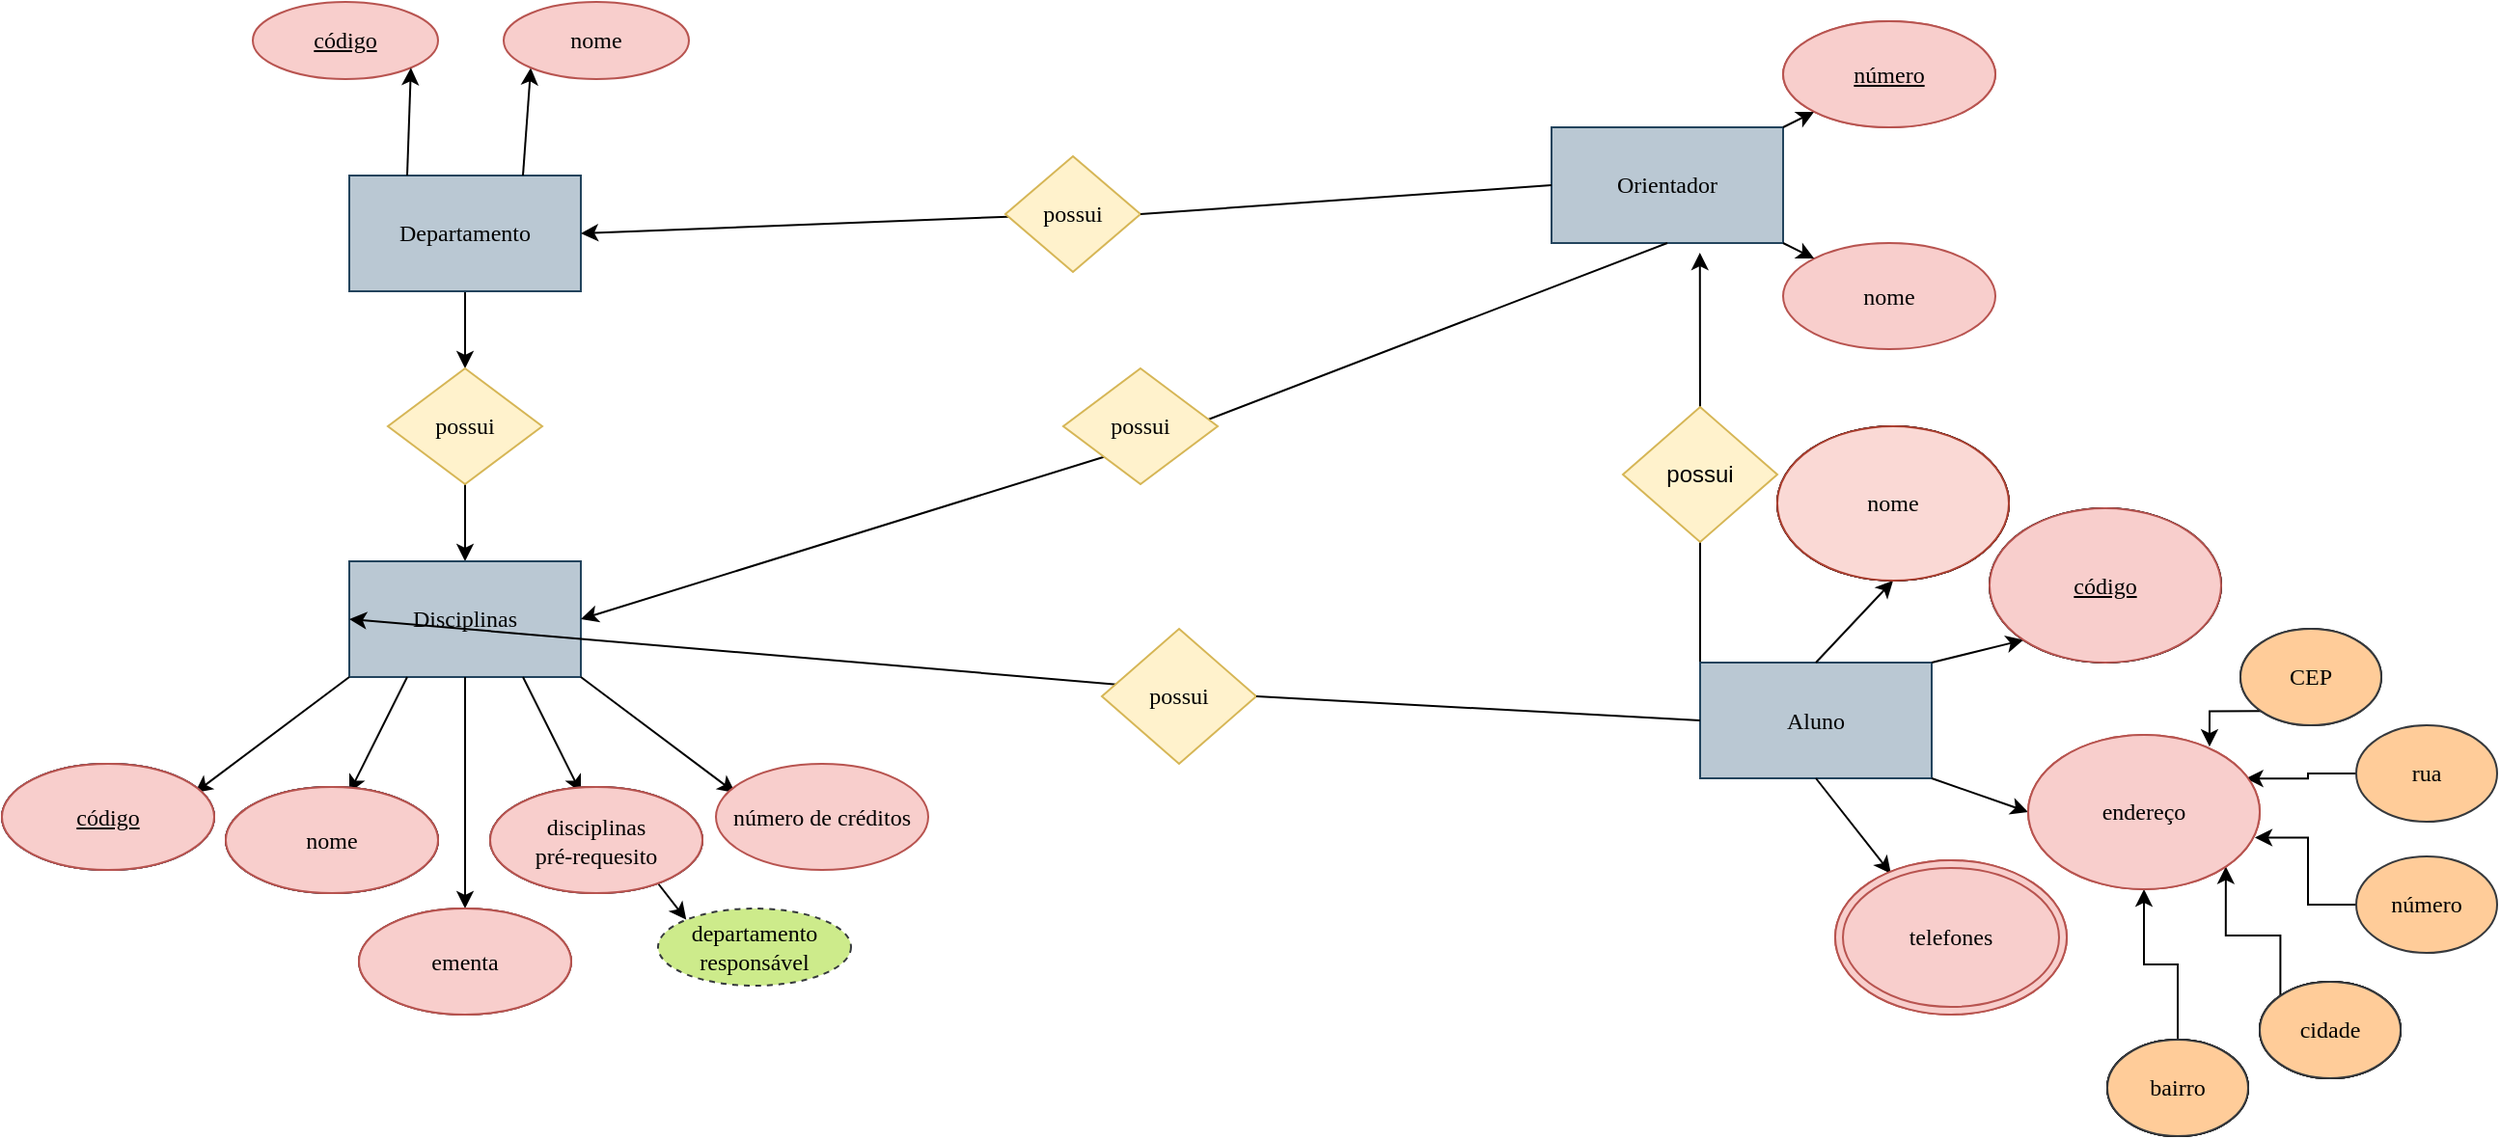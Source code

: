 <mxfile version="20.2.7" type="github">
  <diagram id="hvFaQ4It_nXY21TEeIT9" name="Página-1">
    <mxGraphModel dx="2053" dy="1225" grid="1" gridSize="10" guides="1" tooltips="1" connect="1" arrows="1" fold="1" page="1" pageScale="1" pageWidth="827" pageHeight="1169" math="0" shadow="0">
      <root>
        <mxCell id="0" />
        <mxCell id="1" parent="0" />
        <mxCell id="cX062KS2rVjkSc14tI30-100" value="nome" style="ellipse;whiteSpace=wrap;html=1;fontFamily=Lucida Console;fillColor=#f8cecc;strokeColor=#b85450;" vertex="1" parent="1">
          <mxGeometry x="1100" y="370" width="120" height="80" as="geometry" />
        </mxCell>
        <mxCell id="cX062KS2rVjkSc14tI30-14" value="" style="edgeStyle=orthogonalEdgeStyle;rounded=0;orthogonalLoop=1;jettySize=auto;html=1;fontFamily=Lucida Console;" edge="1" parent="1" source="cX062KS2rVjkSc14tI30-1" target="cX062KS2rVjkSc14tI30-13">
          <mxGeometry relative="1" as="geometry" />
        </mxCell>
        <mxCell id="cX062KS2rVjkSc14tI30-1" value="Departamento" style="rounded=0;whiteSpace=wrap;html=1;fillColor=#bac8d3;strokeColor=#23445d;fontFamily=Lucida Console;" vertex="1" parent="1">
          <mxGeometry x="360" y="240" width="120" height="60" as="geometry" />
        </mxCell>
        <mxCell id="cX062KS2rVjkSc14tI30-5" value="código" style="ellipse;whiteSpace=wrap;html=1;align=center;fontStyle=4;fontFamily=Lucida Console;fillColor=#f8cecc;strokeColor=#b85450;" vertex="1" parent="1">
          <mxGeometry x="310" y="150" width="96" height="40" as="geometry" />
        </mxCell>
        <mxCell id="cX062KS2rVjkSc14tI30-7" value="" style="endArrow=classic;html=1;rounded=0;fontFamily=Lucida Console;entryX=0;entryY=1;entryDx=0;entryDy=0;" edge="1" parent="1" target="cX062KS2rVjkSc14tI30-9">
          <mxGeometry width="50" height="50" relative="1" as="geometry">
            <mxPoint x="450" y="240" as="sourcePoint" />
            <mxPoint x="470" y="180" as="targetPoint" />
            <Array as="points" />
          </mxGeometry>
        </mxCell>
        <mxCell id="cX062KS2rVjkSc14tI30-9" value="nome" style="ellipse;whiteSpace=wrap;html=1;fontFamily=Lucida Console;fillColor=#f8cecc;strokeColor=#b85450;rounded=0;" vertex="1" parent="1">
          <mxGeometry x="440" y="150" width="96" height="40" as="geometry" />
        </mxCell>
        <mxCell id="cX062KS2rVjkSc14tI30-16" value="" style="edgeStyle=orthogonalEdgeStyle;rounded=0;orthogonalLoop=1;jettySize=auto;html=1;fontFamily=Lucida Console;" edge="1" parent="1" source="cX062KS2rVjkSc14tI30-13" target="cX062KS2rVjkSc14tI30-15">
          <mxGeometry relative="1" as="geometry" />
        </mxCell>
        <mxCell id="cX062KS2rVjkSc14tI30-13" value="possui" style="rhombus;whiteSpace=wrap;html=1;fontFamily=Lucida Console;fillColor=#fff2cc;strokeColor=#d6b656;rounded=0;" vertex="1" parent="1">
          <mxGeometry x="380" y="340" width="80" height="60" as="geometry" />
        </mxCell>
        <mxCell id="cX062KS2rVjkSc14tI30-15" value="Disciplinas" style="whiteSpace=wrap;html=1;fontFamily=Lucida Console;fillColor=#bac8d3;strokeColor=#23445d;rounded=0;" vertex="1" parent="1">
          <mxGeometry x="360" y="440" width="120" height="60" as="geometry" />
        </mxCell>
        <mxCell id="cX062KS2rVjkSc14tI30-17" value="" style="endArrow=classic;html=1;rounded=0;fontFamily=Lucida Console;exitX=0.75;exitY=1;exitDx=0;exitDy=0;" edge="1" parent="1" source="cX062KS2rVjkSc14tI30-15">
          <mxGeometry width="50" height="50" relative="1" as="geometry">
            <mxPoint x="474" y="470" as="sourcePoint" />
            <mxPoint x="480" y="560" as="targetPoint" />
          </mxGeometry>
        </mxCell>
        <mxCell id="cX062KS2rVjkSc14tI30-18" value="" style="endArrow=classic;html=1;rounded=0;fontFamily=Lucida Console;exitX=0.5;exitY=1;exitDx=0;exitDy=0;" edge="1" parent="1" source="cX062KS2rVjkSc14tI30-15">
          <mxGeometry width="50" height="50" relative="1" as="geometry">
            <mxPoint x="414" y="560" as="sourcePoint" />
            <mxPoint x="420" y="620" as="targetPoint" />
          </mxGeometry>
        </mxCell>
        <mxCell id="cX062KS2rVjkSc14tI30-19" value="" style="endArrow=classic;html=1;rounded=0;fontFamily=Lucida Console;exitX=0.25;exitY=1;exitDx=0;exitDy=0;" edge="1" parent="1" source="cX062KS2rVjkSc14tI30-15">
          <mxGeometry width="50" height="50" relative="1" as="geometry">
            <mxPoint x="340" y="585" as="sourcePoint" />
            <mxPoint x="360" y="560" as="targetPoint" />
          </mxGeometry>
        </mxCell>
        <mxCell id="cX062KS2rVjkSc14tI30-20" value="" style="endArrow=classic;html=1;rounded=0;fontFamily=Lucida Console;exitX=0;exitY=1;exitDx=0;exitDy=0;" edge="1" parent="1" source="cX062KS2rVjkSc14tI30-15">
          <mxGeometry width="50" height="50" relative="1" as="geometry">
            <mxPoint x="290" y="560" as="sourcePoint" />
            <mxPoint x="280" y="560" as="targetPoint" />
          </mxGeometry>
        </mxCell>
        <mxCell id="cX062KS2rVjkSc14tI30-21" value="" style="endArrow=classic;html=1;rounded=0;fontFamily=Lucida Console;exitX=1;exitY=1;exitDx=0;exitDy=0;" edge="1" parent="1" source="cX062KS2rVjkSc14tI30-15">
          <mxGeometry width="50" height="50" relative="1" as="geometry">
            <mxPoint x="240" y="470" as="sourcePoint" />
            <mxPoint x="560" y="560" as="targetPoint" />
          </mxGeometry>
        </mxCell>
        <mxCell id="cX062KS2rVjkSc14tI30-23" value="" style="endArrow=classic;html=1;rounded=0;fontFamily=Lucida Console;exitX=0.25;exitY=0;exitDx=0;exitDy=0;entryX=1;entryY=1;entryDx=0;entryDy=0;" edge="1" parent="1" source="cX062KS2rVjkSc14tI30-1" target="cX062KS2rVjkSc14tI30-5">
          <mxGeometry width="50" height="50" relative="1" as="geometry">
            <mxPoint x="360" y="240" as="sourcePoint" />
            <mxPoint x="410" y="190" as="targetPoint" />
          </mxGeometry>
        </mxCell>
        <mxCell id="cX062KS2rVjkSc14tI30-24" value="código" style="ellipse;whiteSpace=wrap;html=1;fontFamily=Lucida Console;fillColor=#bac8d3;strokeColor=#23445d;" vertex="1" parent="1">
          <mxGeometry x="180" y="545" width="110" height="55" as="geometry" />
        </mxCell>
        <mxCell id="cX062KS2rVjkSc14tI30-25" value="nome" style="ellipse;whiteSpace=wrap;html=1;fontFamily=Lucida Console;fillColor=#bac8d3;strokeColor=#23445d;" vertex="1" parent="1">
          <mxGeometry x="296" y="557" width="110" height="55" as="geometry" />
        </mxCell>
        <mxCell id="cX062KS2rVjkSc14tI30-26" value="ementa" style="ellipse;whiteSpace=wrap;html=1;fontFamily=Lucida Console;fillColor=#bac8d3;strokeColor=#23445d;" vertex="1" parent="1">
          <mxGeometry x="365" y="620" width="110" height="55" as="geometry" />
        </mxCell>
        <mxCell id="cX062KS2rVjkSc14tI30-27" value="disciplinas&lt;br&gt;pré-requesito" style="ellipse;whiteSpace=wrap;html=1;fontFamily=Lucida Console;fillColor=#bac8d3;strokeColor=#23445d;" vertex="1" parent="1">
          <mxGeometry x="433" y="557" width="110" height="55" as="geometry" />
        </mxCell>
        <mxCell id="cX062KS2rVjkSc14tI30-28" value="número de créditos" style="ellipse;whiteSpace=wrap;html=1;fontFamily=Lucida Console;fillColor=#f8cecc;strokeColor=#b85450;" vertex="1" parent="1">
          <mxGeometry x="550" y="545" width="110" height="55" as="geometry" />
        </mxCell>
        <mxCell id="cX062KS2rVjkSc14tI30-29" value="departamento responsável" style="ellipse;whiteSpace=wrap;html=1;align=center;dashed=1;fontFamily=Lucida Console;fillColor=#cdeb8b;strokeColor=#36393d;" vertex="1" parent="1">
          <mxGeometry x="520" y="620" width="100" height="40" as="geometry" />
        </mxCell>
        <mxCell id="cX062KS2rVjkSc14tI30-30" value="" style="endArrow=classic;html=1;rounded=0;fontFamily=Lucida Console;entryX=0;entryY=0;entryDx=0;entryDy=0;" edge="1" parent="1" target="cX062KS2rVjkSc14tI30-29">
          <mxGeometry width="50" height="50" relative="1" as="geometry">
            <mxPoint x="520" y="607" as="sourcePoint" />
            <mxPoint x="570" y="557" as="targetPoint" />
          </mxGeometry>
        </mxCell>
        <mxCell id="cX062KS2rVjkSc14tI30-31" value="Orientador" style="rounded=0;whiteSpace=wrap;html=1;fontFamily=Lucida Console;fillColor=#bac8d3;strokeColor=#23445d;" vertex="1" parent="1">
          <mxGeometry x="983" y="215" width="120" height="60" as="geometry" />
        </mxCell>
        <mxCell id="cX062KS2rVjkSc14tI30-36" value="número" style="ellipse;whiteSpace=wrap;html=1;align=center;fontStyle=4;fontFamily=Lucida Console;fillColor=#f8cecc;strokeColor=#b85450;" vertex="1" parent="1">
          <mxGeometry x="1103" y="160" width="110" height="55" as="geometry" />
        </mxCell>
        <mxCell id="cX062KS2rVjkSc14tI30-37" value="nome" style="ellipse;whiteSpace=wrap;html=1;fontFamily=Lucida Console;fillColor=#f8cecc;strokeColor=#b85450;" vertex="1" parent="1">
          <mxGeometry x="1103" y="275" width="110" height="55" as="geometry" />
        </mxCell>
        <mxCell id="cX062KS2rVjkSc14tI30-38" value="" style="endArrow=classic;html=1;rounded=0;fontFamily=Lucida Console;startArrow=none;" edge="1" parent="1" source="cX062KS2rVjkSc14tI30-52">
          <mxGeometry width="50" height="50" relative="1" as="geometry">
            <mxPoint x="640" y="270" as="sourcePoint" />
            <mxPoint x="480" y="270" as="targetPoint" />
          </mxGeometry>
        </mxCell>
        <mxCell id="cX062KS2rVjkSc14tI30-39" value="" style="endArrow=classic;html=1;rounded=0;fontFamily=Lucida Console;entryX=0;entryY=0;entryDx=0;entryDy=0;exitX=1;exitY=1;exitDx=0;exitDy=0;" edge="1" parent="1" source="cX062KS2rVjkSc14tI30-31" target="cX062KS2rVjkSc14tI30-37">
          <mxGeometry width="50" height="50" relative="1" as="geometry">
            <mxPoint x="983" y="215" as="sourcePoint" />
            <mxPoint x="1033" y="165" as="targetPoint" />
          </mxGeometry>
        </mxCell>
        <mxCell id="cX062KS2rVjkSc14tI30-40" value="" style="endArrow=classic;html=1;rounded=0;fontFamily=Lucida Console;entryX=1;entryY=0.5;entryDx=0;entryDy=0;exitX=0.5;exitY=1;exitDx=0;exitDy=0;" edge="1" parent="1" source="cX062KS2rVjkSc14tI30-31" target="cX062KS2rVjkSc14tI30-15">
          <mxGeometry width="50" height="50" relative="1" as="geometry">
            <mxPoint x="700" y="300" as="sourcePoint" />
            <mxPoint x="722.228" y="315.415" as="targetPoint" />
            <Array as="points">
              <mxPoint x="770" y="380" />
            </Array>
          </mxGeometry>
        </mxCell>
        <mxCell id="cX062KS2rVjkSc14tI30-41" value="" style="endArrow=classic;html=1;rounded=0;fontFamily=Lucida Console;entryX=0;entryY=1;entryDx=0;entryDy=0;" edge="1" parent="1" target="cX062KS2rVjkSc14tI30-36">
          <mxGeometry width="50" height="50" relative="1" as="geometry">
            <mxPoint x="1103" y="215" as="sourcePoint" />
            <mxPoint x="1123" y="195" as="targetPoint" />
          </mxGeometry>
        </mxCell>
        <mxCell id="cX062KS2rVjkSc14tI30-42" value="código" style="ellipse;whiteSpace=wrap;html=1;fontFamily=Lucida Console;fillColor=#bac8d3;strokeColor=#23445d;" vertex="1" parent="1">
          <mxGeometry x="180" y="545" width="110" height="55" as="geometry" />
        </mxCell>
        <mxCell id="cX062KS2rVjkSc14tI30-43" value="nome" style="ellipse;whiteSpace=wrap;html=1;fontFamily=Lucida Console;fillColor=#bac8d3;strokeColor=#23445d;" vertex="1" parent="1">
          <mxGeometry x="296" y="557" width="110" height="55" as="geometry" />
        </mxCell>
        <mxCell id="cX062KS2rVjkSc14tI30-44" value="código" style="ellipse;whiteSpace=wrap;html=1;fontFamily=Lucida Console;fillColor=#bac8d3;strokeColor=#23445d;" vertex="1" parent="1">
          <mxGeometry x="180" y="545" width="110" height="55" as="geometry" />
        </mxCell>
        <mxCell id="cX062KS2rVjkSc14tI30-45" value="nome" style="ellipse;whiteSpace=wrap;html=1;fontFamily=Lucida Console;fillColor=#bac8d3;strokeColor=#23445d;" vertex="1" parent="1">
          <mxGeometry x="296" y="557" width="110" height="55" as="geometry" />
        </mxCell>
        <mxCell id="cX062KS2rVjkSc14tI30-46" value="disciplinas&lt;br&gt;pré-requesito" style="ellipse;whiteSpace=wrap;html=1;fontFamily=Lucida Console;fillColor=#bac8d3;strokeColor=#23445d;" vertex="1" parent="1">
          <mxGeometry x="433" y="557" width="110" height="55" as="geometry" />
        </mxCell>
        <mxCell id="cX062KS2rVjkSc14tI30-47" value="código" style="ellipse;whiteSpace=wrap;html=1;align=center;fontStyle=4;fontFamily=Lucida Console;fillColor=#f8cecc;strokeColor=#b85450;" vertex="1" parent="1">
          <mxGeometry x="180" y="545" width="110" height="55" as="geometry" />
        </mxCell>
        <mxCell id="cX062KS2rVjkSc14tI30-48" value="nome" style="ellipse;whiteSpace=wrap;html=1;fontFamily=Lucida Console;fillColor=#fad9d5;strokeColor=#ae4132;" vertex="1" parent="1">
          <mxGeometry x="296" y="557" width="110" height="55" as="geometry" />
        </mxCell>
        <mxCell id="cX062KS2rVjkSc14tI30-49" value="disciplinas&lt;br&gt;pré-requesito" style="ellipse;whiteSpace=wrap;html=1;fontFamily=Lucida Console;fillColor=#fad9d5;strokeColor=#ae4132;" vertex="1" parent="1">
          <mxGeometry x="433" y="557" width="110" height="55" as="geometry" />
        </mxCell>
        <mxCell id="cX062KS2rVjkSc14tI30-50" value="ementa" style="ellipse;whiteSpace=wrap;html=1;fontFamily=Lucida Console;fillColor=#fad9d5;strokeColor=#ae4132;" vertex="1" parent="1">
          <mxGeometry x="365" y="620" width="110" height="55" as="geometry" />
        </mxCell>
        <mxCell id="cX062KS2rVjkSc14tI30-126" style="edgeStyle=orthogonalEdgeStyle;rounded=0;orthogonalLoop=1;jettySize=auto;html=1;exitX=0;exitY=0;exitDx=0;exitDy=0;fontFamily=Helvetica;fontSize=12;fontColor=default;" edge="1" parent="1" source="cX062KS2rVjkSc14tI30-51">
          <mxGeometry relative="1" as="geometry">
            <mxPoint x="1059.882" y="280" as="targetPoint" />
            <Array as="points">
              <mxPoint x="1060" y="390" />
              <mxPoint x="1060" y="390" />
            </Array>
          </mxGeometry>
        </mxCell>
        <mxCell id="cX062KS2rVjkSc14tI30-51" value="Aluno" style="rounded=0;whiteSpace=wrap;html=1;fontFamily=Lucida Console;fillColor=#bac8d3;strokeColor=#23445d;" vertex="1" parent="1">
          <mxGeometry x="1060" y="492.5" width="120" height="60" as="geometry" />
        </mxCell>
        <mxCell id="cX062KS2rVjkSc14tI30-52" value="possui" style="rhombus;whiteSpace=wrap;html=1;fontFamily=Lucida Console;fillColor=#fff2cc;strokeColor=#d6b656;" vertex="1" parent="1">
          <mxGeometry x="700" y="230" width="70" height="60" as="geometry" />
        </mxCell>
        <mxCell id="cX062KS2rVjkSc14tI30-53" value="" style="endArrow=none;html=1;rounded=0;fontFamily=Lucida Console;entryX=1;entryY=0.5;entryDx=0;entryDy=0;" edge="1" parent="1" target="cX062KS2rVjkSc14tI30-52">
          <mxGeometry width="50" height="50" relative="1" as="geometry">
            <mxPoint x="983" y="245" as="sourcePoint" />
            <mxPoint x="943" y="245" as="targetPoint" />
          </mxGeometry>
        </mxCell>
        <mxCell id="cX062KS2rVjkSc14tI30-54" value="possui" style="rhombus;whiteSpace=wrap;html=1;fontFamily=Lucida Console;fillColor=#fff2cc;strokeColor=#d6b656;" vertex="1" parent="1">
          <mxGeometry x="730" y="340" width="80" height="60" as="geometry" />
        </mxCell>
        <mxCell id="cX062KS2rVjkSc14tI30-55" value="" style="endArrow=classic;html=1;rounded=0;fontFamily=Lucida Console;entryX=0;entryY=0.5;entryDx=0;entryDy=0;exitX=1;exitY=0.5;exitDx=0;exitDy=0;startArrow=none;" edge="1" parent="1" source="cX062KS2rVjkSc14tI30-92" target="cX062KS2rVjkSc14tI30-15">
          <mxGeometry width="50" height="50" relative="1" as="geometry">
            <mxPoint x="220" y="400" as="sourcePoint" />
            <mxPoint x="270" y="350" as="targetPoint" />
          </mxGeometry>
        </mxCell>
        <mxCell id="cX062KS2rVjkSc14tI30-56" value="" style="ellipse;whiteSpace=wrap;html=1;fontFamily=Lucida Console;" vertex="1" parent="1">
          <mxGeometry x="1100" y="370" width="120" height="80" as="geometry" />
        </mxCell>
        <mxCell id="cX062KS2rVjkSc14tI30-57" value="" style="ellipse;whiteSpace=wrap;html=1;fontFamily=Lucida Console;" vertex="1" parent="1">
          <mxGeometry x="1210" y="412.5" width="120" height="80" as="geometry" />
        </mxCell>
        <mxCell id="cX062KS2rVjkSc14tI30-59" value="endereço" style="ellipse;whiteSpace=wrap;html=1;fontFamily=Lucida Console;fillColor=#fad9d5;strokeColor=#ae4132;" vertex="1" parent="1">
          <mxGeometry x="1230" y="530" width="120" height="80" as="geometry" />
        </mxCell>
        <mxCell id="cX062KS2rVjkSc14tI30-60" value="" style="endArrow=classic;html=1;rounded=0;fontFamily=Lucida Console;exitX=1;exitY=1;exitDx=0;exitDy=0;entryX=0;entryY=0.5;entryDx=0;entryDy=0;" edge="1" parent="1" source="cX062KS2rVjkSc14tI30-51" target="cX062KS2rVjkSc14tI30-99">
          <mxGeometry width="50" height="50" relative="1" as="geometry">
            <mxPoint x="1560" y="582.5" as="sourcePoint" />
            <mxPoint x="1230" y="572.5" as="targetPoint" />
          </mxGeometry>
        </mxCell>
        <mxCell id="cX062KS2rVjkSc14tI30-61" value="" style="endArrow=classic;html=1;rounded=0;fontFamily=Lucida Console;entryX=0;entryY=1;entryDx=0;entryDy=0;exitX=1;exitY=0;exitDx=0;exitDy=0;" edge="1" parent="1" source="cX062KS2rVjkSc14tI30-51" target="cX062KS2rVjkSc14tI30-67">
          <mxGeometry width="50" height="50" relative="1" as="geometry">
            <mxPoint x="1340" y="482.5" as="sourcePoint" />
            <mxPoint x="1390" y="432.5" as="targetPoint" />
            <Array as="points" />
          </mxGeometry>
        </mxCell>
        <mxCell id="cX062KS2rVjkSc14tI30-62" value="" style="endArrow=classic;html=1;rounded=0;fontFamily=Lucida Console;entryX=0.5;entryY=1;entryDx=0;entryDy=0;" edge="1" parent="1" target="cX062KS2rVjkSc14tI30-56">
          <mxGeometry width="50" height="50" relative="1" as="geometry">
            <mxPoint x="1120" y="492.5" as="sourcePoint" />
            <mxPoint x="1170" y="442.5" as="targetPoint" />
          </mxGeometry>
        </mxCell>
        <mxCell id="cX062KS2rVjkSc14tI30-63" value="" style="endArrow=classic;html=1;rounded=0;fontFamily=Lucida Console;entryX=0.241;entryY=0.087;entryDx=0;entryDy=0;entryPerimeter=0;" edge="1" parent="1" target="cX062KS2rVjkSc14tI30-101">
          <mxGeometry width="50" height="50" relative="1" as="geometry">
            <mxPoint x="1120" y="552.5" as="sourcePoint" />
            <mxPoint x="1130" y="572.5" as="targetPoint" />
          </mxGeometry>
        </mxCell>
        <mxCell id="cX062KS2rVjkSc14tI30-64" value="" style="ellipse;whiteSpace=wrap;html=1;fontFamily=Lucida Console;" vertex="1" parent="1">
          <mxGeometry x="1100" y="370" width="120" height="80" as="geometry" />
        </mxCell>
        <mxCell id="cX062KS2rVjkSc14tI30-65" value="" style="ellipse;whiteSpace=wrap;html=1;fontFamily=Lucida Console;" vertex="1" parent="1">
          <mxGeometry x="1210" y="412.5" width="120" height="80" as="geometry" />
        </mxCell>
        <mxCell id="cX062KS2rVjkSc14tI30-66" value="nome" style="ellipse;whiteSpace=wrap;html=1;fontFamily=Lucida Console;fillColor=#fad9d5;strokeColor=#ae4132;" vertex="1" parent="1">
          <mxGeometry x="1100" y="370" width="120" height="80" as="geometry" />
        </mxCell>
        <mxCell id="cX062KS2rVjkSc14tI30-67" value="código" style="ellipse;whiteSpace=wrap;html=1;align=center;fontStyle=4;fontFamily=Lucida Console;fillColor=#f8cecc;strokeColor=#b85450;" vertex="1" parent="1">
          <mxGeometry x="1210" y="412.5" width="120" height="80" as="geometry" />
        </mxCell>
        <mxCell id="cX062KS2rVjkSc14tI30-68" value="telefones" style="ellipse;shape=doubleEllipse;whiteSpace=wrap;html=1;fontFamily=Lucida Console;fillColor=#fad9d5;strokeColor=#ae4132;" vertex="1" parent="1">
          <mxGeometry x="1130" y="595" width="120" height="80" as="geometry" />
        </mxCell>
        <mxCell id="cX062KS2rVjkSc14tI30-69" value="" style="ellipse;whiteSpace=wrap;html=1;fontFamily=Lucida Console;" vertex="1" parent="1">
          <mxGeometry x="1350" y="658" width="73" height="50" as="geometry" />
        </mxCell>
        <mxCell id="cX062KS2rVjkSc14tI30-73" value="" style="ellipse;whiteSpace=wrap;html=1;fontFamily=Lucida Console;" vertex="1" parent="1">
          <mxGeometry x="1340" y="475" width="73" height="50" as="geometry" />
        </mxCell>
        <mxCell id="cX062KS2rVjkSc14tI30-74" value="" style="ellipse;whiteSpace=wrap;html=1;fontFamily=Lucida Console;" vertex="1" parent="1">
          <mxGeometry x="1271" y="688" width="73" height="50" as="geometry" />
        </mxCell>
        <mxCell id="cX062KS2rVjkSc14tI30-123" style="edgeStyle=orthogonalEdgeStyle;rounded=0;orthogonalLoop=1;jettySize=auto;html=1;exitX=0;exitY=0.5;exitDx=0;exitDy=0;entryX=0.94;entryY=0.282;entryDx=0;entryDy=0;entryPerimeter=0;fontFamily=Helvetica;fontSize=12;fontColor=default;" edge="1" parent="1" source="cX062KS2rVjkSc14tI30-75" target="cX062KS2rVjkSc14tI30-99">
          <mxGeometry relative="1" as="geometry" />
        </mxCell>
        <mxCell id="cX062KS2rVjkSc14tI30-75" value="rua" style="ellipse;whiteSpace=wrap;html=1;fontFamily=Lucida Console;fillColor=#ffcc99;strokeColor=#36393d;" vertex="1" parent="1">
          <mxGeometry x="1400" y="525" width="73" height="50" as="geometry" />
        </mxCell>
        <mxCell id="cX062KS2rVjkSc14tI30-122" style="edgeStyle=orthogonalEdgeStyle;rounded=0;orthogonalLoop=1;jettySize=auto;html=1;exitX=0;exitY=0.5;exitDx=0;exitDy=0;entryX=0.979;entryY=0.665;entryDx=0;entryDy=0;entryPerimeter=0;fontFamily=Helvetica;fontSize=12;fontColor=default;" edge="1" parent="1" source="cX062KS2rVjkSc14tI30-76" target="cX062KS2rVjkSc14tI30-99">
          <mxGeometry relative="1" as="geometry" />
        </mxCell>
        <mxCell id="cX062KS2rVjkSc14tI30-76" value="número" style="ellipse;whiteSpace=wrap;html=1;fontFamily=Lucida Console;fillColor=#ffcc99;strokeColor=#36393d;" vertex="1" parent="1">
          <mxGeometry x="1400" y="593" width="73" height="50" as="geometry" />
        </mxCell>
        <mxCell id="cX062KS2rVjkSc14tI30-85" value="" style="ellipse;whiteSpace=wrap;html=1;fontFamily=Lucida Console;" vertex="1" parent="1">
          <mxGeometry x="1350" y="658" width="73" height="50" as="geometry" />
        </mxCell>
        <mxCell id="cX062KS2rVjkSc14tI30-86" value="" style="ellipse;whiteSpace=wrap;html=1;fontFamily=Lucida Console;" vertex="1" parent="1">
          <mxGeometry x="1271" y="688" width="73" height="50" as="geometry" />
        </mxCell>
        <mxCell id="cX062KS2rVjkSc14tI30-87" value="" style="ellipse;whiteSpace=wrap;html=1;fontFamily=Lucida Console;" vertex="1" parent="1">
          <mxGeometry x="1350" y="658" width="73" height="50" as="geometry" />
        </mxCell>
        <mxCell id="cX062KS2rVjkSc14tI30-88" value="" style="ellipse;whiteSpace=wrap;html=1;fontFamily=Lucida Console;" vertex="1" parent="1">
          <mxGeometry x="1271" y="688" width="73" height="50" as="geometry" />
        </mxCell>
        <mxCell id="cX062KS2rVjkSc14tI30-118" style="edgeStyle=orthogonalEdgeStyle;rounded=0;orthogonalLoop=1;jettySize=auto;html=1;exitX=0;exitY=0;exitDx=0;exitDy=0;entryX=1;entryY=1;entryDx=0;entryDy=0;fontFamily=Helvetica;fontSize=12;fontColor=default;" edge="1" parent="1" source="cX062KS2rVjkSc14tI30-89" target="cX062KS2rVjkSc14tI30-99">
          <mxGeometry relative="1" as="geometry" />
        </mxCell>
        <mxCell id="cX062KS2rVjkSc14tI30-89" value="cidade" style="ellipse;whiteSpace=wrap;html=1;fontFamily=Lucida Console;fillColor=#ffcc99;strokeColor=#36393d;" vertex="1" parent="1">
          <mxGeometry x="1350" y="658" width="73" height="50" as="geometry" />
        </mxCell>
        <mxCell id="cX062KS2rVjkSc14tI30-117" style="edgeStyle=orthogonalEdgeStyle;rounded=0;orthogonalLoop=1;jettySize=auto;html=1;exitX=0.5;exitY=0;exitDx=0;exitDy=0;entryX=0.5;entryY=1;entryDx=0;entryDy=0;fontFamily=Helvetica;fontSize=12;fontColor=default;" edge="1" parent="1" source="cX062KS2rVjkSc14tI30-90" target="cX062KS2rVjkSc14tI30-99">
          <mxGeometry relative="1" as="geometry" />
        </mxCell>
        <mxCell id="cX062KS2rVjkSc14tI30-90" value="bairro" style="ellipse;whiteSpace=wrap;html=1;fontFamily=Lucida Console;fillColor=#ffcc99;strokeColor=#36393d;" vertex="1" parent="1">
          <mxGeometry x="1271" y="688" width="73" height="50" as="geometry" />
        </mxCell>
        <mxCell id="cX062KS2rVjkSc14tI30-125" style="edgeStyle=orthogonalEdgeStyle;rounded=0;orthogonalLoop=1;jettySize=auto;html=1;exitX=0;exitY=1;exitDx=0;exitDy=0;entryX=0.783;entryY=0.076;entryDx=0;entryDy=0;entryPerimeter=0;fontFamily=Helvetica;fontSize=12;fontColor=default;" edge="1" parent="1" source="cX062KS2rVjkSc14tI30-91" target="cX062KS2rVjkSc14tI30-99">
          <mxGeometry relative="1" as="geometry" />
        </mxCell>
        <mxCell id="cX062KS2rVjkSc14tI30-91" value="CEP" style="ellipse;whiteSpace=wrap;html=1;fontFamily=Lucida Console;fillColor=#ffcc99;strokeColor=#36393d;" vertex="1" parent="1">
          <mxGeometry x="1340" y="475" width="73" height="50" as="geometry" />
        </mxCell>
        <mxCell id="cX062KS2rVjkSc14tI30-92" value="possui" style="rhombus;whiteSpace=wrap;html=1;fontFamily=Lucida Console;fillColor=#fff2cc;strokeColor=#d6b656;" vertex="1" parent="1">
          <mxGeometry x="750" y="475" width="80" height="70" as="geometry" />
        </mxCell>
        <mxCell id="cX062KS2rVjkSc14tI30-93" value="" style="endArrow=none;html=1;rounded=0;fontFamily=Lucida Console;entryX=1;entryY=0.5;entryDx=0;entryDy=0;exitX=0;exitY=0.5;exitDx=0;exitDy=0;" edge="1" parent="1" source="cX062KS2rVjkSc14tI30-51" target="cX062KS2rVjkSc14tI30-92">
          <mxGeometry width="50" height="50" relative="1" as="geometry">
            <mxPoint x="890" y="560" as="sourcePoint" />
            <mxPoint x="360" y="470" as="targetPoint" />
          </mxGeometry>
        </mxCell>
        <mxCell id="cX062KS2rVjkSc14tI30-98" value="número" style="ellipse;whiteSpace=wrap;html=1;align=center;fontStyle=4;fontFamily=Lucida Console;fillColor=#f8cecc;strokeColor=#b85450;" vertex="1" parent="1">
          <mxGeometry x="1103" y="160" width="110" height="55" as="geometry" />
        </mxCell>
        <mxCell id="cX062KS2rVjkSc14tI30-99" value="endereço" style="ellipse;whiteSpace=wrap;html=1;fontFamily=Lucida Console;fillColor=#f8cecc;strokeColor=#b85450;" vertex="1" parent="1">
          <mxGeometry x="1230" y="530" width="120" height="80" as="geometry" />
        </mxCell>
        <mxCell id="cX062KS2rVjkSc14tI30-101" value="telefones" style="ellipse;shape=doubleEllipse;whiteSpace=wrap;html=1;fontFamily=Lucida Console;fillColor=#f8cecc;strokeColor=#b85450;" vertex="1" parent="1">
          <mxGeometry x="1130" y="595" width="120" height="80" as="geometry" />
        </mxCell>
        <mxCell id="cX062KS2rVjkSc14tI30-102" value="código" style="ellipse;whiteSpace=wrap;html=1;align=center;fontStyle=4;fontFamily=Lucida Console;fillColor=#f8cecc;strokeColor=#b85450;" vertex="1" parent="1">
          <mxGeometry x="180" y="545" width="110" height="55" as="geometry" />
        </mxCell>
        <mxCell id="cX062KS2rVjkSc14tI30-103" value="nome" style="ellipse;whiteSpace=wrap;html=1;fontFamily=Lucida Console;fillColor=#f8cecc;strokeColor=#b85450;" vertex="1" parent="1">
          <mxGeometry x="296" y="557" width="110" height="55" as="geometry" />
        </mxCell>
        <mxCell id="cX062KS2rVjkSc14tI30-104" value="ementa" style="ellipse;whiteSpace=wrap;html=1;fontFamily=Lucida Console;fillColor=#f8cecc;strokeColor=#b85450;" vertex="1" parent="1">
          <mxGeometry x="365" y="620" width="110" height="55" as="geometry" />
        </mxCell>
        <mxCell id="cX062KS2rVjkSc14tI30-105" value="disciplinas&lt;br&gt;pré-requesito" style="ellipse;whiteSpace=wrap;html=1;fontFamily=Lucida Console;fillColor=#f8cecc;strokeColor=#b85450;" vertex="1" parent="1">
          <mxGeometry x="433" y="557" width="110" height="55" as="geometry" />
        </mxCell>
        <mxCell id="cX062KS2rVjkSc14tI30-132" value="possui" style="rhombus;whiteSpace=wrap;html=1;pointerEvents=0;fontFamily=Helvetica;fontSize=12;fillColor=#fff2cc;strokeColor=#d6b656;" vertex="1" parent="1">
          <mxGeometry x="1020" y="360" width="80" height="70" as="geometry" />
        </mxCell>
      </root>
    </mxGraphModel>
  </diagram>
</mxfile>
